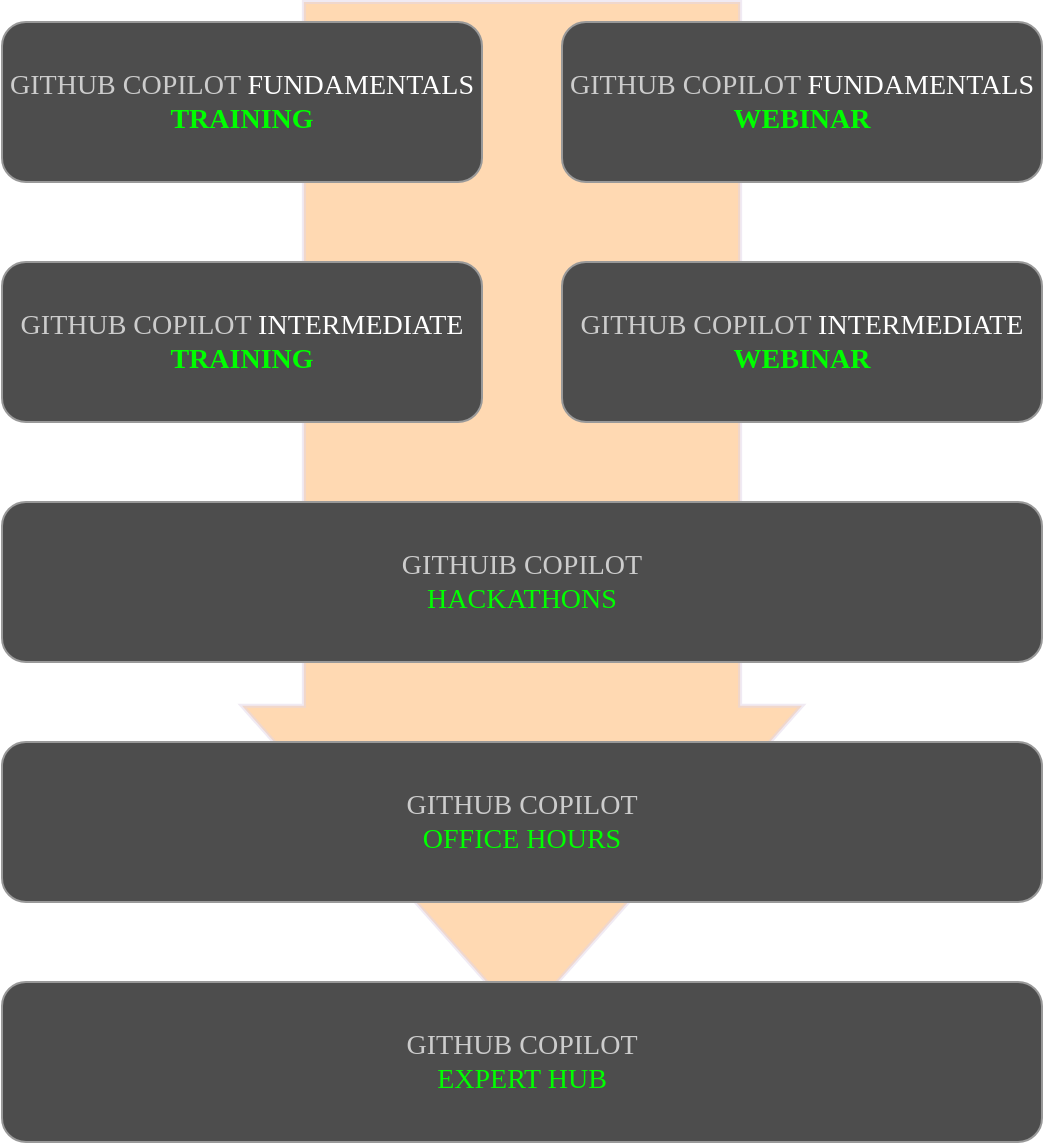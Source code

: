 <mxfile>
    <diagram id="1-w8iqB-PxnLIspFrz6-" name="Page-1">
        <mxGraphModel dx="694" dy="568" grid="1" gridSize="10" guides="1" tooltips="1" connect="1" arrows="1" fold="1" page="1" pageScale="1" pageWidth="1100" pageHeight="850" background="none" math="0" shadow="0" extFonts="Michroma^https://fonts.googleapis.com/css?family=Michroma">
            <root>
                <mxCell id="0"/>
                <mxCell id="1" parent="0"/>
                <mxCell id="9_ceQMcaRuctNEn4qLia-35" value="" style="shape=singleArrow;direction=south;whiteSpace=wrap;html=1;strokeColor=#E1D5E7;strokeWidth=2;fillColor=#FFB366;fontSize=14;arrowWidth=0.779;arrowSize=0.31;opacity=50;fontFamily=Michroma;" parent="1" vertex="1">
                    <mxGeometry x="240" y="70" width="280" height="510" as="geometry"/>
                </mxCell>
                <mxCell id="2" value="&lt;font color=&quot;#cccccc&quot;&gt;GITHUB COPILOT&lt;/font&gt; FUNDAMENTALS&lt;br style=&quot;font-size: 14px&quot;&gt;&lt;b style=&quot;font-size: 14px&quot;&gt;&lt;font color=&quot;#00ff00&quot; style=&quot;font-size: 14px&quot;&gt;TRAINING&lt;/font&gt;&lt;/b&gt;" style="rounded=1;whiteSpace=wrap;html=1;fillColor=#4D4D4D;fontColor=#ffffff;strokeColor=#999999;fontFamily=Michroma;fontSource=https%3A%2F%2Ffonts.googleapis.com%2Fcss%3Ffamily%3Dmichroma;fontSize=14;" parent="1" vertex="1">
                    <mxGeometry x="120" y="80" width="240" height="80" as="geometry"/>
                </mxCell>
                <mxCell id="3" value="&lt;font color=&quot;#cccccc&quot;&gt;GITHUB COPILOT&lt;/font&gt; FUNDAMENTALS&lt;br style=&quot;font-size: 14px&quot;&gt;&lt;b style=&quot;font-size: 14px&quot;&gt;&lt;font color=&quot;#00ff00&quot; style=&quot;font-size: 14px&quot;&gt;WEBINAR&lt;/font&gt;&lt;/b&gt;" style="rounded=1;whiteSpace=wrap;html=1;fillColor=#4D4D4D;fontColor=#ffffff;strokeColor=#999999;fontFamily=Michroma;fontSource=https%3A%2F%2Ffonts.googleapis.com%2Fcss%3Ffamily%3Dmichroma;fontSize=14;" parent="1" vertex="1">
                    <mxGeometry x="400" y="80" width="240" height="80" as="geometry"/>
                </mxCell>
                <mxCell id="4" value="&lt;font color=&quot;#cccccc&quot;&gt;GITHUIB COPILOT&lt;/font&gt;&lt;br style=&quot;font-size: 14px&quot;&gt;&lt;font color=&quot;#00ff00&quot; style=&quot;font-size: 14px&quot;&gt;HACKATHONS&lt;/font&gt;" style="rounded=1;whiteSpace=wrap;html=1;fillColor=#4D4D4D;fontColor=#ffffff;strokeColor=#999999;fontFamily=Michroma;fontSource=https%3A%2F%2Ffonts.googleapis.com%2Fcss%3Ffamily%3Dmichroma;fontSize=14;" parent="1" vertex="1">
                    <mxGeometry x="120" y="320" width="520" height="80" as="geometry"/>
                </mxCell>
                <mxCell id="6" value="&lt;font color=&quot;#cccccc&quot;&gt;GITHUB COPILOT&lt;/font&gt; INTERMEDIATE&lt;br style=&quot;font-size: 14px&quot;&gt;&lt;b style=&quot;font-size: 14px&quot;&gt;&lt;font color=&quot;#00ff00&quot; style=&quot;font-size: 14px&quot;&gt;WEBINAR&lt;/font&gt;&lt;/b&gt;" style="rounded=1;whiteSpace=wrap;html=1;fillColor=#4D4D4D;fontColor=#ffffff;strokeColor=#999999;fontFamily=Michroma;fontSource=https%3A%2F%2Ffonts.googleapis.com%2Fcss%3Ffamily%3Dmichroma;fontSize=14;" parent="1" vertex="1">
                    <mxGeometry x="400" y="200" width="240" height="80" as="geometry"/>
                </mxCell>
                <mxCell id="7" value="&lt;font color=&quot;#cccccc&quot;&gt;GITHUB COPILOT&lt;/font&gt; INTERMEDIATE&lt;br style=&quot;font-size: 14px&quot;&gt;&lt;b style=&quot;font-size: 14px&quot;&gt;&lt;font color=&quot;#00ff00&quot; style=&quot;font-size: 14px&quot;&gt;TRAINING&lt;/font&gt;&lt;/b&gt;" style="rounded=1;whiteSpace=wrap;html=1;fillColor=#4D4D4D;fontColor=#ffffff;strokeColor=#999999;fontFamily=Michroma;fontSource=https%3A%2F%2Ffonts.googleapis.com%2Fcss%3Ffamily%3Dmichroma;fontSize=14;" parent="1" vertex="1">
                    <mxGeometry x="120" y="200" width="240" height="80" as="geometry"/>
                </mxCell>
                <mxCell id="8" value="&lt;font color=&quot;#cccccc&quot;&gt;GITHUB COPILOT &lt;br style=&quot;font-size: 14px&quot;&gt;&lt;/font&gt;&lt;font color=&quot;#00ff00&quot; style=&quot;font-size: 14px&quot;&gt;OFFICE HOURS&lt;/font&gt;" style="rounded=1;whiteSpace=wrap;html=1;fillColor=#4D4D4D;fontColor=#ffffff;strokeColor=#999999;fontFamily=Michroma;fontSource=https%3A%2F%2Ffonts.googleapis.com%2Fcss%3Ffamily%3Dmichroma;fontSize=14;" parent="1" vertex="1">
                    <mxGeometry x="120" y="440" width="520" height="80" as="geometry"/>
                </mxCell>
                <mxCell id="9" value="&lt;font color=&quot;#cccccc&quot;&gt;GITHUB COPILOT &lt;br style=&quot;font-size: 14px&quot;&gt;&lt;/font&gt;&lt;font color=&quot;#00ff00&quot; style=&quot;font-size: 14px&quot;&gt;EXPERT HUB&lt;/font&gt;" style="rounded=1;whiteSpace=wrap;html=1;fillColor=#4D4D4D;fontColor=#ffffff;strokeColor=#999999;fontFamily=Michroma;fontSource=https%3A%2F%2Ffonts.googleapis.com%2Fcss%3Ffamily%3Dmichroma;fontSize=14;" parent="1" vertex="1">
                    <mxGeometry x="120" y="560" width="520" height="80" as="geometry"/>
                </mxCell>
            </root>
        </mxGraphModel>
    </diagram>
</mxfile>